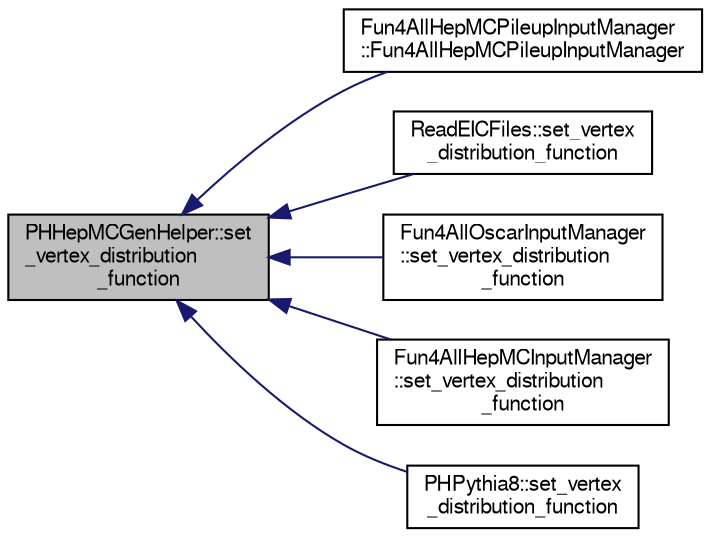 digraph "PHHepMCGenHelper::set_vertex_distribution_function"
{
  bgcolor="transparent";
  edge [fontname="FreeSans",fontsize="10",labelfontname="FreeSans",labelfontsize="10"];
  node [fontname="FreeSans",fontsize="10",shape=record];
  rankdir="LR";
  Node1 [label="PHHepMCGenHelper::set\l_vertex_distribution\l_function",height=0.2,width=0.4,color="black", fillcolor="grey75", style="filled" fontcolor="black"];
  Node1 -> Node2 [dir="back",color="midnightblue",fontsize="10",style="solid",fontname="FreeSans"];
  Node2 [label="Fun4AllHepMCPileupInputManager\l::Fun4AllHepMCPileupInputManager",height=0.2,width=0.4,color="black",URL="$de/d99/classFun4AllHepMCPileupInputManager.html#a94b3b8e44e727ee4cfcad90d5f1933f7"];
  Node1 -> Node3 [dir="back",color="midnightblue",fontsize="10",style="solid",fontname="FreeSans"];
  Node3 [label="ReadEICFiles::set_vertex\l_distribution_function",height=0.2,width=0.4,color="black",URL="$d3/d49/classReadEICFiles.html#af3b8823ec155c8922cfbb18cd2fe229a",tooltip="toss a new vertex according to a Uniform or Gaus distribution "];
  Node1 -> Node4 [dir="back",color="midnightblue",fontsize="10",style="solid",fontname="FreeSans"];
  Node4 [label="Fun4AllOscarInputManager\l::set_vertex_distribution\l_function",height=0.2,width=0.4,color="black",URL="$db/d1f/classFun4AllOscarInputManager.html#aa3dcf0dd2d21b45649a1498c37d4c447",tooltip="toss a new vertex according to a Uniform or Gaus distribution "];
  Node1 -> Node5 [dir="back",color="midnightblue",fontsize="10",style="solid",fontname="FreeSans"];
  Node5 [label="Fun4AllHepMCInputManager\l::set_vertex_distribution\l_function",height=0.2,width=0.4,color="black",URL="$d6/d6f/classFun4AllHepMCInputManager.html#afb4f5bb57aaf0a0779e032b309f337a0",tooltip="toss a new vertex according to a Uniform or Gaus distribution "];
  Node1 -> Node6 [dir="back",color="midnightblue",fontsize="10",style="solid",fontname="FreeSans"];
  Node6 [label="PHPythia8::set_vertex\l_distribution_function",height=0.2,width=0.4,color="black",URL="$d9/d3a/classPHPythia8.html#a77dfcb80cbf7e9d6f5ce58d848516be6",tooltip="toss a new vertex according to a Uniform or Gaus distribution "];
}
